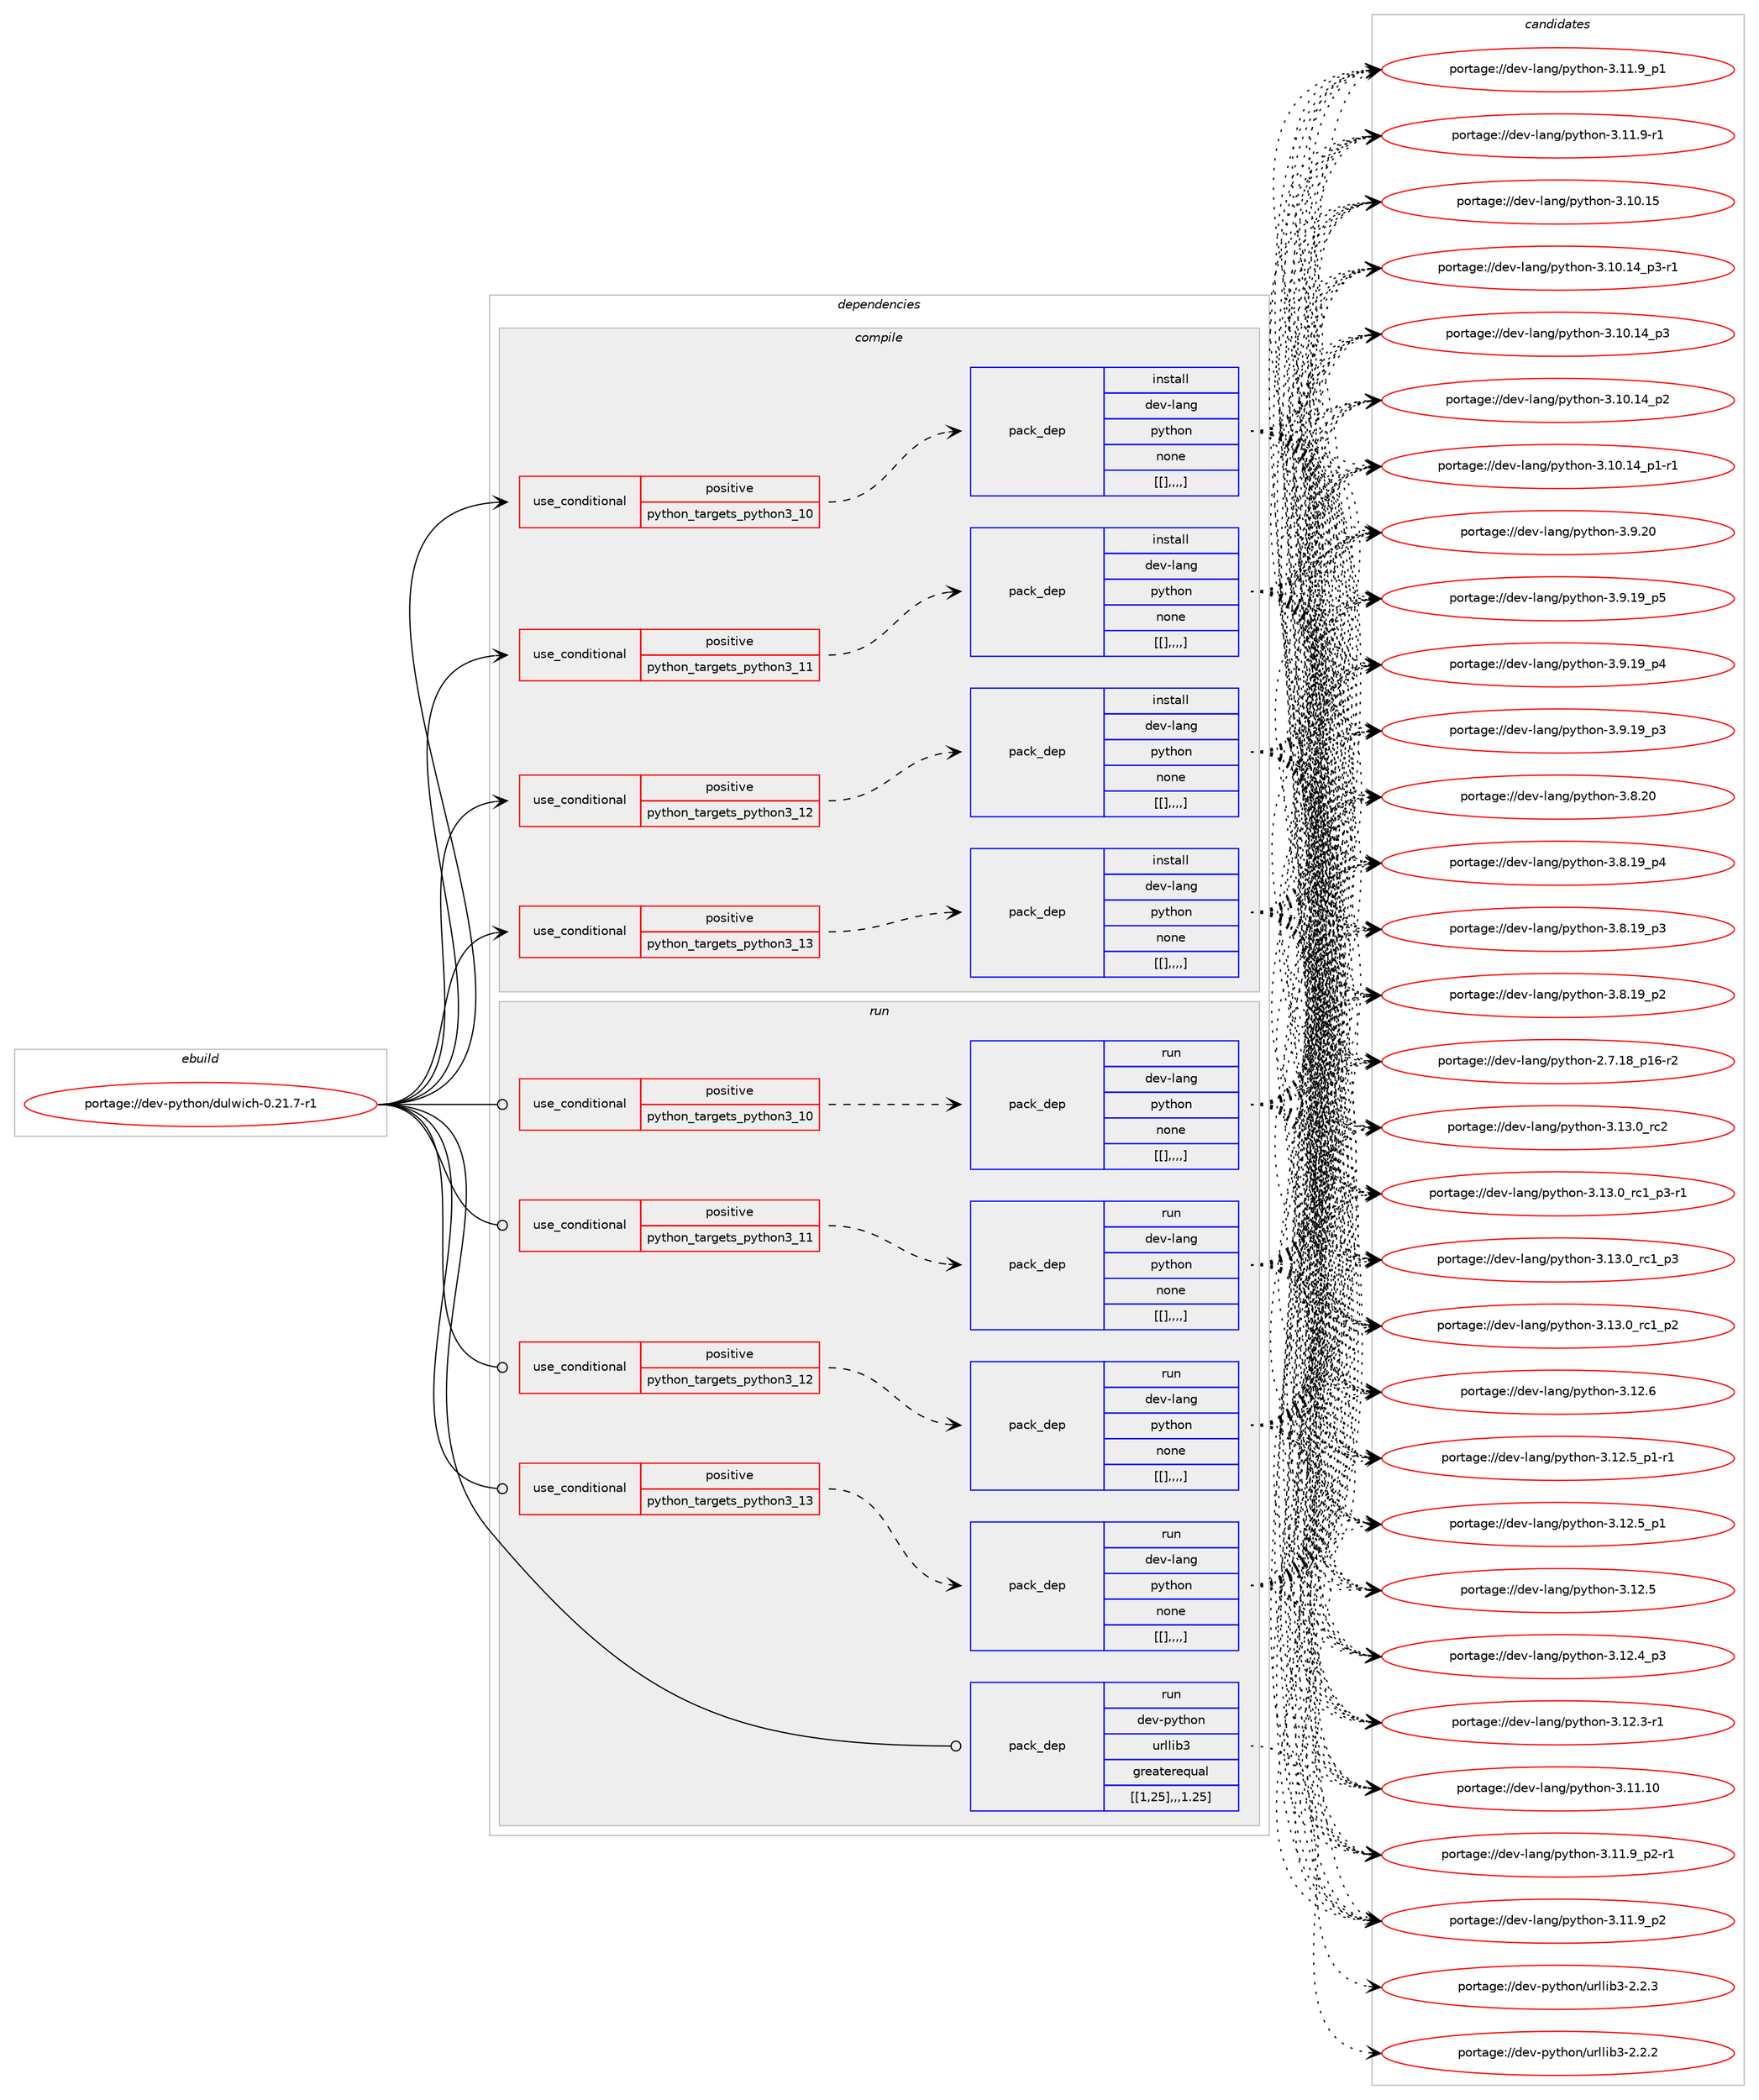 digraph prolog {

# *************
# Graph options
# *************

newrank=true;
concentrate=true;
compound=true;
graph [rankdir=LR,fontname=Helvetica,fontsize=10,ranksep=1.5];#, ranksep=2.5, nodesep=0.2];
edge  [arrowhead=vee];
node  [fontname=Helvetica,fontsize=10];

# **********
# The ebuild
# **********

subgraph cluster_leftcol {
color=gray;
label=<<i>ebuild</i>>;
id [label="portage://dev-python/dulwich-0.21.7-r1", color=red, width=4, href="../dev-python/dulwich-0.21.7-r1.svg"];
}

# ****************
# The dependencies
# ****************

subgraph cluster_midcol {
color=gray;
label=<<i>dependencies</i>>;
subgraph cluster_compile {
fillcolor="#eeeeee";
style=filled;
label=<<i>compile</i>>;
subgraph cond33092 {
dependency146618 [label=<<TABLE BORDER="0" CELLBORDER="1" CELLSPACING="0" CELLPADDING="4"><TR><TD ROWSPAN="3" CELLPADDING="10">use_conditional</TD></TR><TR><TD>positive</TD></TR><TR><TD>python_targets_python3_10</TD></TR></TABLE>>, shape=none, color=red];
subgraph pack112309 {
dependency146619 [label=<<TABLE BORDER="0" CELLBORDER="1" CELLSPACING="0" CELLPADDING="4" WIDTH="220"><TR><TD ROWSPAN="6" CELLPADDING="30">pack_dep</TD></TR><TR><TD WIDTH="110">install</TD></TR><TR><TD>dev-lang</TD></TR><TR><TD>python</TD></TR><TR><TD>none</TD></TR><TR><TD>[[],,,,]</TD></TR></TABLE>>, shape=none, color=blue];
}
dependency146618:e -> dependency146619:w [weight=20,style="dashed",arrowhead="vee"];
}
id:e -> dependency146618:w [weight=20,style="solid",arrowhead="vee"];
subgraph cond33093 {
dependency146620 [label=<<TABLE BORDER="0" CELLBORDER="1" CELLSPACING="0" CELLPADDING="4"><TR><TD ROWSPAN="3" CELLPADDING="10">use_conditional</TD></TR><TR><TD>positive</TD></TR><TR><TD>python_targets_python3_11</TD></TR></TABLE>>, shape=none, color=red];
subgraph pack112310 {
dependency146621 [label=<<TABLE BORDER="0" CELLBORDER="1" CELLSPACING="0" CELLPADDING="4" WIDTH="220"><TR><TD ROWSPAN="6" CELLPADDING="30">pack_dep</TD></TR><TR><TD WIDTH="110">install</TD></TR><TR><TD>dev-lang</TD></TR><TR><TD>python</TD></TR><TR><TD>none</TD></TR><TR><TD>[[],,,,]</TD></TR></TABLE>>, shape=none, color=blue];
}
dependency146620:e -> dependency146621:w [weight=20,style="dashed",arrowhead="vee"];
}
id:e -> dependency146620:w [weight=20,style="solid",arrowhead="vee"];
subgraph cond33094 {
dependency146622 [label=<<TABLE BORDER="0" CELLBORDER="1" CELLSPACING="0" CELLPADDING="4"><TR><TD ROWSPAN="3" CELLPADDING="10">use_conditional</TD></TR><TR><TD>positive</TD></TR><TR><TD>python_targets_python3_12</TD></TR></TABLE>>, shape=none, color=red];
subgraph pack112311 {
dependency146623 [label=<<TABLE BORDER="0" CELLBORDER="1" CELLSPACING="0" CELLPADDING="4" WIDTH="220"><TR><TD ROWSPAN="6" CELLPADDING="30">pack_dep</TD></TR><TR><TD WIDTH="110">install</TD></TR><TR><TD>dev-lang</TD></TR><TR><TD>python</TD></TR><TR><TD>none</TD></TR><TR><TD>[[],,,,]</TD></TR></TABLE>>, shape=none, color=blue];
}
dependency146622:e -> dependency146623:w [weight=20,style="dashed",arrowhead="vee"];
}
id:e -> dependency146622:w [weight=20,style="solid",arrowhead="vee"];
subgraph cond33095 {
dependency146624 [label=<<TABLE BORDER="0" CELLBORDER="1" CELLSPACING="0" CELLPADDING="4"><TR><TD ROWSPAN="3" CELLPADDING="10">use_conditional</TD></TR><TR><TD>positive</TD></TR><TR><TD>python_targets_python3_13</TD></TR></TABLE>>, shape=none, color=red];
subgraph pack112312 {
dependency146625 [label=<<TABLE BORDER="0" CELLBORDER="1" CELLSPACING="0" CELLPADDING="4" WIDTH="220"><TR><TD ROWSPAN="6" CELLPADDING="30">pack_dep</TD></TR><TR><TD WIDTH="110">install</TD></TR><TR><TD>dev-lang</TD></TR><TR><TD>python</TD></TR><TR><TD>none</TD></TR><TR><TD>[[],,,,]</TD></TR></TABLE>>, shape=none, color=blue];
}
dependency146624:e -> dependency146625:w [weight=20,style="dashed",arrowhead="vee"];
}
id:e -> dependency146624:w [weight=20,style="solid",arrowhead="vee"];
}
subgraph cluster_compileandrun {
fillcolor="#eeeeee";
style=filled;
label=<<i>compile and run</i>>;
}
subgraph cluster_run {
fillcolor="#eeeeee";
style=filled;
label=<<i>run</i>>;
subgraph cond33096 {
dependency146626 [label=<<TABLE BORDER="0" CELLBORDER="1" CELLSPACING="0" CELLPADDING="4"><TR><TD ROWSPAN="3" CELLPADDING="10">use_conditional</TD></TR><TR><TD>positive</TD></TR><TR><TD>python_targets_python3_10</TD></TR></TABLE>>, shape=none, color=red];
subgraph pack112313 {
dependency146627 [label=<<TABLE BORDER="0" CELLBORDER="1" CELLSPACING="0" CELLPADDING="4" WIDTH="220"><TR><TD ROWSPAN="6" CELLPADDING="30">pack_dep</TD></TR><TR><TD WIDTH="110">run</TD></TR><TR><TD>dev-lang</TD></TR><TR><TD>python</TD></TR><TR><TD>none</TD></TR><TR><TD>[[],,,,]</TD></TR></TABLE>>, shape=none, color=blue];
}
dependency146626:e -> dependency146627:w [weight=20,style="dashed",arrowhead="vee"];
}
id:e -> dependency146626:w [weight=20,style="solid",arrowhead="odot"];
subgraph cond33097 {
dependency146628 [label=<<TABLE BORDER="0" CELLBORDER="1" CELLSPACING="0" CELLPADDING="4"><TR><TD ROWSPAN="3" CELLPADDING="10">use_conditional</TD></TR><TR><TD>positive</TD></TR><TR><TD>python_targets_python3_11</TD></TR></TABLE>>, shape=none, color=red];
subgraph pack112314 {
dependency146629 [label=<<TABLE BORDER="0" CELLBORDER="1" CELLSPACING="0" CELLPADDING="4" WIDTH="220"><TR><TD ROWSPAN="6" CELLPADDING="30">pack_dep</TD></TR><TR><TD WIDTH="110">run</TD></TR><TR><TD>dev-lang</TD></TR><TR><TD>python</TD></TR><TR><TD>none</TD></TR><TR><TD>[[],,,,]</TD></TR></TABLE>>, shape=none, color=blue];
}
dependency146628:e -> dependency146629:w [weight=20,style="dashed",arrowhead="vee"];
}
id:e -> dependency146628:w [weight=20,style="solid",arrowhead="odot"];
subgraph cond33098 {
dependency146630 [label=<<TABLE BORDER="0" CELLBORDER="1" CELLSPACING="0" CELLPADDING="4"><TR><TD ROWSPAN="3" CELLPADDING="10">use_conditional</TD></TR><TR><TD>positive</TD></TR><TR><TD>python_targets_python3_12</TD></TR></TABLE>>, shape=none, color=red];
subgraph pack112315 {
dependency146631 [label=<<TABLE BORDER="0" CELLBORDER="1" CELLSPACING="0" CELLPADDING="4" WIDTH="220"><TR><TD ROWSPAN="6" CELLPADDING="30">pack_dep</TD></TR><TR><TD WIDTH="110">run</TD></TR><TR><TD>dev-lang</TD></TR><TR><TD>python</TD></TR><TR><TD>none</TD></TR><TR><TD>[[],,,,]</TD></TR></TABLE>>, shape=none, color=blue];
}
dependency146630:e -> dependency146631:w [weight=20,style="dashed",arrowhead="vee"];
}
id:e -> dependency146630:w [weight=20,style="solid",arrowhead="odot"];
subgraph cond33099 {
dependency146632 [label=<<TABLE BORDER="0" CELLBORDER="1" CELLSPACING="0" CELLPADDING="4"><TR><TD ROWSPAN="3" CELLPADDING="10">use_conditional</TD></TR><TR><TD>positive</TD></TR><TR><TD>python_targets_python3_13</TD></TR></TABLE>>, shape=none, color=red];
subgraph pack112316 {
dependency146633 [label=<<TABLE BORDER="0" CELLBORDER="1" CELLSPACING="0" CELLPADDING="4" WIDTH="220"><TR><TD ROWSPAN="6" CELLPADDING="30">pack_dep</TD></TR><TR><TD WIDTH="110">run</TD></TR><TR><TD>dev-lang</TD></TR><TR><TD>python</TD></TR><TR><TD>none</TD></TR><TR><TD>[[],,,,]</TD></TR></TABLE>>, shape=none, color=blue];
}
dependency146632:e -> dependency146633:w [weight=20,style="dashed",arrowhead="vee"];
}
id:e -> dependency146632:w [weight=20,style="solid",arrowhead="odot"];
subgraph pack112317 {
dependency146634 [label=<<TABLE BORDER="0" CELLBORDER="1" CELLSPACING="0" CELLPADDING="4" WIDTH="220"><TR><TD ROWSPAN="6" CELLPADDING="30">pack_dep</TD></TR><TR><TD WIDTH="110">run</TD></TR><TR><TD>dev-python</TD></TR><TR><TD>urllib3</TD></TR><TR><TD>greaterequal</TD></TR><TR><TD>[[1,25],,,1.25]</TD></TR></TABLE>>, shape=none, color=blue];
}
id:e -> dependency146634:w [weight=20,style="solid",arrowhead="odot"];
}
}

# **************
# The candidates
# **************

subgraph cluster_choices {
rank=same;
color=gray;
label=<<i>candidates</i>>;

subgraph choice112309 {
color=black;
nodesep=1;
choice10010111845108971101034711212111610411111045514649514648951149950 [label="portage://dev-lang/python-3.13.0_rc2", color=red, width=4,href="../dev-lang/python-3.13.0_rc2.svg"];
choice1001011184510897110103471121211161041111104551464951464895114994995112514511449 [label="portage://dev-lang/python-3.13.0_rc1_p3-r1", color=red, width=4,href="../dev-lang/python-3.13.0_rc1_p3-r1.svg"];
choice100101118451089711010347112121116104111110455146495146489511499499511251 [label="portage://dev-lang/python-3.13.0_rc1_p3", color=red, width=4,href="../dev-lang/python-3.13.0_rc1_p3.svg"];
choice100101118451089711010347112121116104111110455146495146489511499499511250 [label="portage://dev-lang/python-3.13.0_rc1_p2", color=red, width=4,href="../dev-lang/python-3.13.0_rc1_p2.svg"];
choice10010111845108971101034711212111610411111045514649504654 [label="portage://dev-lang/python-3.12.6", color=red, width=4,href="../dev-lang/python-3.12.6.svg"];
choice1001011184510897110103471121211161041111104551464950465395112494511449 [label="portage://dev-lang/python-3.12.5_p1-r1", color=red, width=4,href="../dev-lang/python-3.12.5_p1-r1.svg"];
choice100101118451089711010347112121116104111110455146495046539511249 [label="portage://dev-lang/python-3.12.5_p1", color=red, width=4,href="../dev-lang/python-3.12.5_p1.svg"];
choice10010111845108971101034711212111610411111045514649504653 [label="portage://dev-lang/python-3.12.5", color=red, width=4,href="../dev-lang/python-3.12.5.svg"];
choice100101118451089711010347112121116104111110455146495046529511251 [label="portage://dev-lang/python-3.12.4_p3", color=red, width=4,href="../dev-lang/python-3.12.4_p3.svg"];
choice100101118451089711010347112121116104111110455146495046514511449 [label="portage://dev-lang/python-3.12.3-r1", color=red, width=4,href="../dev-lang/python-3.12.3-r1.svg"];
choice1001011184510897110103471121211161041111104551464949464948 [label="portage://dev-lang/python-3.11.10", color=red, width=4,href="../dev-lang/python-3.11.10.svg"];
choice1001011184510897110103471121211161041111104551464949465795112504511449 [label="portage://dev-lang/python-3.11.9_p2-r1", color=red, width=4,href="../dev-lang/python-3.11.9_p2-r1.svg"];
choice100101118451089711010347112121116104111110455146494946579511250 [label="portage://dev-lang/python-3.11.9_p2", color=red, width=4,href="../dev-lang/python-3.11.9_p2.svg"];
choice100101118451089711010347112121116104111110455146494946579511249 [label="portage://dev-lang/python-3.11.9_p1", color=red, width=4,href="../dev-lang/python-3.11.9_p1.svg"];
choice100101118451089711010347112121116104111110455146494946574511449 [label="portage://dev-lang/python-3.11.9-r1", color=red, width=4,href="../dev-lang/python-3.11.9-r1.svg"];
choice1001011184510897110103471121211161041111104551464948464953 [label="portage://dev-lang/python-3.10.15", color=red, width=4,href="../dev-lang/python-3.10.15.svg"];
choice100101118451089711010347112121116104111110455146494846495295112514511449 [label="portage://dev-lang/python-3.10.14_p3-r1", color=red, width=4,href="../dev-lang/python-3.10.14_p3-r1.svg"];
choice10010111845108971101034711212111610411111045514649484649529511251 [label="portage://dev-lang/python-3.10.14_p3", color=red, width=4,href="../dev-lang/python-3.10.14_p3.svg"];
choice10010111845108971101034711212111610411111045514649484649529511250 [label="portage://dev-lang/python-3.10.14_p2", color=red, width=4,href="../dev-lang/python-3.10.14_p2.svg"];
choice100101118451089711010347112121116104111110455146494846495295112494511449 [label="portage://dev-lang/python-3.10.14_p1-r1", color=red, width=4,href="../dev-lang/python-3.10.14_p1-r1.svg"];
choice10010111845108971101034711212111610411111045514657465048 [label="portage://dev-lang/python-3.9.20", color=red, width=4,href="../dev-lang/python-3.9.20.svg"];
choice100101118451089711010347112121116104111110455146574649579511253 [label="portage://dev-lang/python-3.9.19_p5", color=red, width=4,href="../dev-lang/python-3.9.19_p5.svg"];
choice100101118451089711010347112121116104111110455146574649579511252 [label="portage://dev-lang/python-3.9.19_p4", color=red, width=4,href="../dev-lang/python-3.9.19_p4.svg"];
choice100101118451089711010347112121116104111110455146574649579511251 [label="portage://dev-lang/python-3.9.19_p3", color=red, width=4,href="../dev-lang/python-3.9.19_p3.svg"];
choice10010111845108971101034711212111610411111045514656465048 [label="portage://dev-lang/python-3.8.20", color=red, width=4,href="../dev-lang/python-3.8.20.svg"];
choice100101118451089711010347112121116104111110455146564649579511252 [label="portage://dev-lang/python-3.8.19_p4", color=red, width=4,href="../dev-lang/python-3.8.19_p4.svg"];
choice100101118451089711010347112121116104111110455146564649579511251 [label="portage://dev-lang/python-3.8.19_p3", color=red, width=4,href="../dev-lang/python-3.8.19_p3.svg"];
choice100101118451089711010347112121116104111110455146564649579511250 [label="portage://dev-lang/python-3.8.19_p2", color=red, width=4,href="../dev-lang/python-3.8.19_p2.svg"];
choice100101118451089711010347112121116104111110455046554649569511249544511450 [label="portage://dev-lang/python-2.7.18_p16-r2", color=red, width=4,href="../dev-lang/python-2.7.18_p16-r2.svg"];
dependency146619:e -> choice10010111845108971101034711212111610411111045514649514648951149950:w [style=dotted,weight="100"];
dependency146619:e -> choice1001011184510897110103471121211161041111104551464951464895114994995112514511449:w [style=dotted,weight="100"];
dependency146619:e -> choice100101118451089711010347112121116104111110455146495146489511499499511251:w [style=dotted,weight="100"];
dependency146619:e -> choice100101118451089711010347112121116104111110455146495146489511499499511250:w [style=dotted,weight="100"];
dependency146619:e -> choice10010111845108971101034711212111610411111045514649504654:w [style=dotted,weight="100"];
dependency146619:e -> choice1001011184510897110103471121211161041111104551464950465395112494511449:w [style=dotted,weight="100"];
dependency146619:e -> choice100101118451089711010347112121116104111110455146495046539511249:w [style=dotted,weight="100"];
dependency146619:e -> choice10010111845108971101034711212111610411111045514649504653:w [style=dotted,weight="100"];
dependency146619:e -> choice100101118451089711010347112121116104111110455146495046529511251:w [style=dotted,weight="100"];
dependency146619:e -> choice100101118451089711010347112121116104111110455146495046514511449:w [style=dotted,weight="100"];
dependency146619:e -> choice1001011184510897110103471121211161041111104551464949464948:w [style=dotted,weight="100"];
dependency146619:e -> choice1001011184510897110103471121211161041111104551464949465795112504511449:w [style=dotted,weight="100"];
dependency146619:e -> choice100101118451089711010347112121116104111110455146494946579511250:w [style=dotted,weight="100"];
dependency146619:e -> choice100101118451089711010347112121116104111110455146494946579511249:w [style=dotted,weight="100"];
dependency146619:e -> choice100101118451089711010347112121116104111110455146494946574511449:w [style=dotted,weight="100"];
dependency146619:e -> choice1001011184510897110103471121211161041111104551464948464953:w [style=dotted,weight="100"];
dependency146619:e -> choice100101118451089711010347112121116104111110455146494846495295112514511449:w [style=dotted,weight="100"];
dependency146619:e -> choice10010111845108971101034711212111610411111045514649484649529511251:w [style=dotted,weight="100"];
dependency146619:e -> choice10010111845108971101034711212111610411111045514649484649529511250:w [style=dotted,weight="100"];
dependency146619:e -> choice100101118451089711010347112121116104111110455146494846495295112494511449:w [style=dotted,weight="100"];
dependency146619:e -> choice10010111845108971101034711212111610411111045514657465048:w [style=dotted,weight="100"];
dependency146619:e -> choice100101118451089711010347112121116104111110455146574649579511253:w [style=dotted,weight="100"];
dependency146619:e -> choice100101118451089711010347112121116104111110455146574649579511252:w [style=dotted,weight="100"];
dependency146619:e -> choice100101118451089711010347112121116104111110455146574649579511251:w [style=dotted,weight="100"];
dependency146619:e -> choice10010111845108971101034711212111610411111045514656465048:w [style=dotted,weight="100"];
dependency146619:e -> choice100101118451089711010347112121116104111110455146564649579511252:w [style=dotted,weight="100"];
dependency146619:e -> choice100101118451089711010347112121116104111110455146564649579511251:w [style=dotted,weight="100"];
dependency146619:e -> choice100101118451089711010347112121116104111110455146564649579511250:w [style=dotted,weight="100"];
dependency146619:e -> choice100101118451089711010347112121116104111110455046554649569511249544511450:w [style=dotted,weight="100"];
}
subgraph choice112310 {
color=black;
nodesep=1;
choice10010111845108971101034711212111610411111045514649514648951149950 [label="portage://dev-lang/python-3.13.0_rc2", color=red, width=4,href="../dev-lang/python-3.13.0_rc2.svg"];
choice1001011184510897110103471121211161041111104551464951464895114994995112514511449 [label="portage://dev-lang/python-3.13.0_rc1_p3-r1", color=red, width=4,href="../dev-lang/python-3.13.0_rc1_p3-r1.svg"];
choice100101118451089711010347112121116104111110455146495146489511499499511251 [label="portage://dev-lang/python-3.13.0_rc1_p3", color=red, width=4,href="../dev-lang/python-3.13.0_rc1_p3.svg"];
choice100101118451089711010347112121116104111110455146495146489511499499511250 [label="portage://dev-lang/python-3.13.0_rc1_p2", color=red, width=4,href="../dev-lang/python-3.13.0_rc1_p2.svg"];
choice10010111845108971101034711212111610411111045514649504654 [label="portage://dev-lang/python-3.12.6", color=red, width=4,href="../dev-lang/python-3.12.6.svg"];
choice1001011184510897110103471121211161041111104551464950465395112494511449 [label="portage://dev-lang/python-3.12.5_p1-r1", color=red, width=4,href="../dev-lang/python-3.12.5_p1-r1.svg"];
choice100101118451089711010347112121116104111110455146495046539511249 [label="portage://dev-lang/python-3.12.5_p1", color=red, width=4,href="../dev-lang/python-3.12.5_p1.svg"];
choice10010111845108971101034711212111610411111045514649504653 [label="portage://dev-lang/python-3.12.5", color=red, width=4,href="../dev-lang/python-3.12.5.svg"];
choice100101118451089711010347112121116104111110455146495046529511251 [label="portage://dev-lang/python-3.12.4_p3", color=red, width=4,href="../dev-lang/python-3.12.4_p3.svg"];
choice100101118451089711010347112121116104111110455146495046514511449 [label="portage://dev-lang/python-3.12.3-r1", color=red, width=4,href="../dev-lang/python-3.12.3-r1.svg"];
choice1001011184510897110103471121211161041111104551464949464948 [label="portage://dev-lang/python-3.11.10", color=red, width=4,href="../dev-lang/python-3.11.10.svg"];
choice1001011184510897110103471121211161041111104551464949465795112504511449 [label="portage://dev-lang/python-3.11.9_p2-r1", color=red, width=4,href="../dev-lang/python-3.11.9_p2-r1.svg"];
choice100101118451089711010347112121116104111110455146494946579511250 [label="portage://dev-lang/python-3.11.9_p2", color=red, width=4,href="../dev-lang/python-3.11.9_p2.svg"];
choice100101118451089711010347112121116104111110455146494946579511249 [label="portage://dev-lang/python-3.11.9_p1", color=red, width=4,href="../dev-lang/python-3.11.9_p1.svg"];
choice100101118451089711010347112121116104111110455146494946574511449 [label="portage://dev-lang/python-3.11.9-r1", color=red, width=4,href="../dev-lang/python-3.11.9-r1.svg"];
choice1001011184510897110103471121211161041111104551464948464953 [label="portage://dev-lang/python-3.10.15", color=red, width=4,href="../dev-lang/python-3.10.15.svg"];
choice100101118451089711010347112121116104111110455146494846495295112514511449 [label="portage://dev-lang/python-3.10.14_p3-r1", color=red, width=4,href="../dev-lang/python-3.10.14_p3-r1.svg"];
choice10010111845108971101034711212111610411111045514649484649529511251 [label="portage://dev-lang/python-3.10.14_p3", color=red, width=4,href="../dev-lang/python-3.10.14_p3.svg"];
choice10010111845108971101034711212111610411111045514649484649529511250 [label="portage://dev-lang/python-3.10.14_p2", color=red, width=4,href="../dev-lang/python-3.10.14_p2.svg"];
choice100101118451089711010347112121116104111110455146494846495295112494511449 [label="portage://dev-lang/python-3.10.14_p1-r1", color=red, width=4,href="../dev-lang/python-3.10.14_p1-r1.svg"];
choice10010111845108971101034711212111610411111045514657465048 [label="portage://dev-lang/python-3.9.20", color=red, width=4,href="../dev-lang/python-3.9.20.svg"];
choice100101118451089711010347112121116104111110455146574649579511253 [label="portage://dev-lang/python-3.9.19_p5", color=red, width=4,href="../dev-lang/python-3.9.19_p5.svg"];
choice100101118451089711010347112121116104111110455146574649579511252 [label="portage://dev-lang/python-3.9.19_p4", color=red, width=4,href="../dev-lang/python-3.9.19_p4.svg"];
choice100101118451089711010347112121116104111110455146574649579511251 [label="portage://dev-lang/python-3.9.19_p3", color=red, width=4,href="../dev-lang/python-3.9.19_p3.svg"];
choice10010111845108971101034711212111610411111045514656465048 [label="portage://dev-lang/python-3.8.20", color=red, width=4,href="../dev-lang/python-3.8.20.svg"];
choice100101118451089711010347112121116104111110455146564649579511252 [label="portage://dev-lang/python-3.8.19_p4", color=red, width=4,href="../dev-lang/python-3.8.19_p4.svg"];
choice100101118451089711010347112121116104111110455146564649579511251 [label="portage://dev-lang/python-3.8.19_p3", color=red, width=4,href="../dev-lang/python-3.8.19_p3.svg"];
choice100101118451089711010347112121116104111110455146564649579511250 [label="portage://dev-lang/python-3.8.19_p2", color=red, width=4,href="../dev-lang/python-3.8.19_p2.svg"];
choice100101118451089711010347112121116104111110455046554649569511249544511450 [label="portage://dev-lang/python-2.7.18_p16-r2", color=red, width=4,href="../dev-lang/python-2.7.18_p16-r2.svg"];
dependency146621:e -> choice10010111845108971101034711212111610411111045514649514648951149950:w [style=dotted,weight="100"];
dependency146621:e -> choice1001011184510897110103471121211161041111104551464951464895114994995112514511449:w [style=dotted,weight="100"];
dependency146621:e -> choice100101118451089711010347112121116104111110455146495146489511499499511251:w [style=dotted,weight="100"];
dependency146621:e -> choice100101118451089711010347112121116104111110455146495146489511499499511250:w [style=dotted,weight="100"];
dependency146621:e -> choice10010111845108971101034711212111610411111045514649504654:w [style=dotted,weight="100"];
dependency146621:e -> choice1001011184510897110103471121211161041111104551464950465395112494511449:w [style=dotted,weight="100"];
dependency146621:e -> choice100101118451089711010347112121116104111110455146495046539511249:w [style=dotted,weight="100"];
dependency146621:e -> choice10010111845108971101034711212111610411111045514649504653:w [style=dotted,weight="100"];
dependency146621:e -> choice100101118451089711010347112121116104111110455146495046529511251:w [style=dotted,weight="100"];
dependency146621:e -> choice100101118451089711010347112121116104111110455146495046514511449:w [style=dotted,weight="100"];
dependency146621:e -> choice1001011184510897110103471121211161041111104551464949464948:w [style=dotted,weight="100"];
dependency146621:e -> choice1001011184510897110103471121211161041111104551464949465795112504511449:w [style=dotted,weight="100"];
dependency146621:e -> choice100101118451089711010347112121116104111110455146494946579511250:w [style=dotted,weight="100"];
dependency146621:e -> choice100101118451089711010347112121116104111110455146494946579511249:w [style=dotted,weight="100"];
dependency146621:e -> choice100101118451089711010347112121116104111110455146494946574511449:w [style=dotted,weight="100"];
dependency146621:e -> choice1001011184510897110103471121211161041111104551464948464953:w [style=dotted,weight="100"];
dependency146621:e -> choice100101118451089711010347112121116104111110455146494846495295112514511449:w [style=dotted,weight="100"];
dependency146621:e -> choice10010111845108971101034711212111610411111045514649484649529511251:w [style=dotted,weight="100"];
dependency146621:e -> choice10010111845108971101034711212111610411111045514649484649529511250:w [style=dotted,weight="100"];
dependency146621:e -> choice100101118451089711010347112121116104111110455146494846495295112494511449:w [style=dotted,weight="100"];
dependency146621:e -> choice10010111845108971101034711212111610411111045514657465048:w [style=dotted,weight="100"];
dependency146621:e -> choice100101118451089711010347112121116104111110455146574649579511253:w [style=dotted,weight="100"];
dependency146621:e -> choice100101118451089711010347112121116104111110455146574649579511252:w [style=dotted,weight="100"];
dependency146621:e -> choice100101118451089711010347112121116104111110455146574649579511251:w [style=dotted,weight="100"];
dependency146621:e -> choice10010111845108971101034711212111610411111045514656465048:w [style=dotted,weight="100"];
dependency146621:e -> choice100101118451089711010347112121116104111110455146564649579511252:w [style=dotted,weight="100"];
dependency146621:e -> choice100101118451089711010347112121116104111110455146564649579511251:w [style=dotted,weight="100"];
dependency146621:e -> choice100101118451089711010347112121116104111110455146564649579511250:w [style=dotted,weight="100"];
dependency146621:e -> choice100101118451089711010347112121116104111110455046554649569511249544511450:w [style=dotted,weight="100"];
}
subgraph choice112311 {
color=black;
nodesep=1;
choice10010111845108971101034711212111610411111045514649514648951149950 [label="portage://dev-lang/python-3.13.0_rc2", color=red, width=4,href="../dev-lang/python-3.13.0_rc2.svg"];
choice1001011184510897110103471121211161041111104551464951464895114994995112514511449 [label="portage://dev-lang/python-3.13.0_rc1_p3-r1", color=red, width=4,href="../dev-lang/python-3.13.0_rc1_p3-r1.svg"];
choice100101118451089711010347112121116104111110455146495146489511499499511251 [label="portage://dev-lang/python-3.13.0_rc1_p3", color=red, width=4,href="../dev-lang/python-3.13.0_rc1_p3.svg"];
choice100101118451089711010347112121116104111110455146495146489511499499511250 [label="portage://dev-lang/python-3.13.0_rc1_p2", color=red, width=4,href="../dev-lang/python-3.13.0_rc1_p2.svg"];
choice10010111845108971101034711212111610411111045514649504654 [label="portage://dev-lang/python-3.12.6", color=red, width=4,href="../dev-lang/python-3.12.6.svg"];
choice1001011184510897110103471121211161041111104551464950465395112494511449 [label="portage://dev-lang/python-3.12.5_p1-r1", color=red, width=4,href="../dev-lang/python-3.12.5_p1-r1.svg"];
choice100101118451089711010347112121116104111110455146495046539511249 [label="portage://dev-lang/python-3.12.5_p1", color=red, width=4,href="../dev-lang/python-3.12.5_p1.svg"];
choice10010111845108971101034711212111610411111045514649504653 [label="portage://dev-lang/python-3.12.5", color=red, width=4,href="../dev-lang/python-3.12.5.svg"];
choice100101118451089711010347112121116104111110455146495046529511251 [label="portage://dev-lang/python-3.12.4_p3", color=red, width=4,href="../dev-lang/python-3.12.4_p3.svg"];
choice100101118451089711010347112121116104111110455146495046514511449 [label="portage://dev-lang/python-3.12.3-r1", color=red, width=4,href="../dev-lang/python-3.12.3-r1.svg"];
choice1001011184510897110103471121211161041111104551464949464948 [label="portage://dev-lang/python-3.11.10", color=red, width=4,href="../dev-lang/python-3.11.10.svg"];
choice1001011184510897110103471121211161041111104551464949465795112504511449 [label="portage://dev-lang/python-3.11.9_p2-r1", color=red, width=4,href="../dev-lang/python-3.11.9_p2-r1.svg"];
choice100101118451089711010347112121116104111110455146494946579511250 [label="portage://dev-lang/python-3.11.9_p2", color=red, width=4,href="../dev-lang/python-3.11.9_p2.svg"];
choice100101118451089711010347112121116104111110455146494946579511249 [label="portage://dev-lang/python-3.11.9_p1", color=red, width=4,href="../dev-lang/python-3.11.9_p1.svg"];
choice100101118451089711010347112121116104111110455146494946574511449 [label="portage://dev-lang/python-3.11.9-r1", color=red, width=4,href="../dev-lang/python-3.11.9-r1.svg"];
choice1001011184510897110103471121211161041111104551464948464953 [label="portage://dev-lang/python-3.10.15", color=red, width=4,href="../dev-lang/python-3.10.15.svg"];
choice100101118451089711010347112121116104111110455146494846495295112514511449 [label="portage://dev-lang/python-3.10.14_p3-r1", color=red, width=4,href="../dev-lang/python-3.10.14_p3-r1.svg"];
choice10010111845108971101034711212111610411111045514649484649529511251 [label="portage://dev-lang/python-3.10.14_p3", color=red, width=4,href="../dev-lang/python-3.10.14_p3.svg"];
choice10010111845108971101034711212111610411111045514649484649529511250 [label="portage://dev-lang/python-3.10.14_p2", color=red, width=4,href="../dev-lang/python-3.10.14_p2.svg"];
choice100101118451089711010347112121116104111110455146494846495295112494511449 [label="portage://dev-lang/python-3.10.14_p1-r1", color=red, width=4,href="../dev-lang/python-3.10.14_p1-r1.svg"];
choice10010111845108971101034711212111610411111045514657465048 [label="portage://dev-lang/python-3.9.20", color=red, width=4,href="../dev-lang/python-3.9.20.svg"];
choice100101118451089711010347112121116104111110455146574649579511253 [label="portage://dev-lang/python-3.9.19_p5", color=red, width=4,href="../dev-lang/python-3.9.19_p5.svg"];
choice100101118451089711010347112121116104111110455146574649579511252 [label="portage://dev-lang/python-3.9.19_p4", color=red, width=4,href="../dev-lang/python-3.9.19_p4.svg"];
choice100101118451089711010347112121116104111110455146574649579511251 [label="portage://dev-lang/python-3.9.19_p3", color=red, width=4,href="../dev-lang/python-3.9.19_p3.svg"];
choice10010111845108971101034711212111610411111045514656465048 [label="portage://dev-lang/python-3.8.20", color=red, width=4,href="../dev-lang/python-3.8.20.svg"];
choice100101118451089711010347112121116104111110455146564649579511252 [label="portage://dev-lang/python-3.8.19_p4", color=red, width=4,href="../dev-lang/python-3.8.19_p4.svg"];
choice100101118451089711010347112121116104111110455146564649579511251 [label="portage://dev-lang/python-3.8.19_p3", color=red, width=4,href="../dev-lang/python-3.8.19_p3.svg"];
choice100101118451089711010347112121116104111110455146564649579511250 [label="portage://dev-lang/python-3.8.19_p2", color=red, width=4,href="../dev-lang/python-3.8.19_p2.svg"];
choice100101118451089711010347112121116104111110455046554649569511249544511450 [label="portage://dev-lang/python-2.7.18_p16-r2", color=red, width=4,href="../dev-lang/python-2.7.18_p16-r2.svg"];
dependency146623:e -> choice10010111845108971101034711212111610411111045514649514648951149950:w [style=dotted,weight="100"];
dependency146623:e -> choice1001011184510897110103471121211161041111104551464951464895114994995112514511449:w [style=dotted,weight="100"];
dependency146623:e -> choice100101118451089711010347112121116104111110455146495146489511499499511251:w [style=dotted,weight="100"];
dependency146623:e -> choice100101118451089711010347112121116104111110455146495146489511499499511250:w [style=dotted,weight="100"];
dependency146623:e -> choice10010111845108971101034711212111610411111045514649504654:w [style=dotted,weight="100"];
dependency146623:e -> choice1001011184510897110103471121211161041111104551464950465395112494511449:w [style=dotted,weight="100"];
dependency146623:e -> choice100101118451089711010347112121116104111110455146495046539511249:w [style=dotted,weight="100"];
dependency146623:e -> choice10010111845108971101034711212111610411111045514649504653:w [style=dotted,weight="100"];
dependency146623:e -> choice100101118451089711010347112121116104111110455146495046529511251:w [style=dotted,weight="100"];
dependency146623:e -> choice100101118451089711010347112121116104111110455146495046514511449:w [style=dotted,weight="100"];
dependency146623:e -> choice1001011184510897110103471121211161041111104551464949464948:w [style=dotted,weight="100"];
dependency146623:e -> choice1001011184510897110103471121211161041111104551464949465795112504511449:w [style=dotted,weight="100"];
dependency146623:e -> choice100101118451089711010347112121116104111110455146494946579511250:w [style=dotted,weight="100"];
dependency146623:e -> choice100101118451089711010347112121116104111110455146494946579511249:w [style=dotted,weight="100"];
dependency146623:e -> choice100101118451089711010347112121116104111110455146494946574511449:w [style=dotted,weight="100"];
dependency146623:e -> choice1001011184510897110103471121211161041111104551464948464953:w [style=dotted,weight="100"];
dependency146623:e -> choice100101118451089711010347112121116104111110455146494846495295112514511449:w [style=dotted,weight="100"];
dependency146623:e -> choice10010111845108971101034711212111610411111045514649484649529511251:w [style=dotted,weight="100"];
dependency146623:e -> choice10010111845108971101034711212111610411111045514649484649529511250:w [style=dotted,weight="100"];
dependency146623:e -> choice100101118451089711010347112121116104111110455146494846495295112494511449:w [style=dotted,weight="100"];
dependency146623:e -> choice10010111845108971101034711212111610411111045514657465048:w [style=dotted,weight="100"];
dependency146623:e -> choice100101118451089711010347112121116104111110455146574649579511253:w [style=dotted,weight="100"];
dependency146623:e -> choice100101118451089711010347112121116104111110455146574649579511252:w [style=dotted,weight="100"];
dependency146623:e -> choice100101118451089711010347112121116104111110455146574649579511251:w [style=dotted,weight="100"];
dependency146623:e -> choice10010111845108971101034711212111610411111045514656465048:w [style=dotted,weight="100"];
dependency146623:e -> choice100101118451089711010347112121116104111110455146564649579511252:w [style=dotted,weight="100"];
dependency146623:e -> choice100101118451089711010347112121116104111110455146564649579511251:w [style=dotted,weight="100"];
dependency146623:e -> choice100101118451089711010347112121116104111110455146564649579511250:w [style=dotted,weight="100"];
dependency146623:e -> choice100101118451089711010347112121116104111110455046554649569511249544511450:w [style=dotted,weight="100"];
}
subgraph choice112312 {
color=black;
nodesep=1;
choice10010111845108971101034711212111610411111045514649514648951149950 [label="portage://dev-lang/python-3.13.0_rc2", color=red, width=4,href="../dev-lang/python-3.13.0_rc2.svg"];
choice1001011184510897110103471121211161041111104551464951464895114994995112514511449 [label="portage://dev-lang/python-3.13.0_rc1_p3-r1", color=red, width=4,href="../dev-lang/python-3.13.0_rc1_p3-r1.svg"];
choice100101118451089711010347112121116104111110455146495146489511499499511251 [label="portage://dev-lang/python-3.13.0_rc1_p3", color=red, width=4,href="../dev-lang/python-3.13.0_rc1_p3.svg"];
choice100101118451089711010347112121116104111110455146495146489511499499511250 [label="portage://dev-lang/python-3.13.0_rc1_p2", color=red, width=4,href="../dev-lang/python-3.13.0_rc1_p2.svg"];
choice10010111845108971101034711212111610411111045514649504654 [label="portage://dev-lang/python-3.12.6", color=red, width=4,href="../dev-lang/python-3.12.6.svg"];
choice1001011184510897110103471121211161041111104551464950465395112494511449 [label="portage://dev-lang/python-3.12.5_p1-r1", color=red, width=4,href="../dev-lang/python-3.12.5_p1-r1.svg"];
choice100101118451089711010347112121116104111110455146495046539511249 [label="portage://dev-lang/python-3.12.5_p1", color=red, width=4,href="../dev-lang/python-3.12.5_p1.svg"];
choice10010111845108971101034711212111610411111045514649504653 [label="portage://dev-lang/python-3.12.5", color=red, width=4,href="../dev-lang/python-3.12.5.svg"];
choice100101118451089711010347112121116104111110455146495046529511251 [label="portage://dev-lang/python-3.12.4_p3", color=red, width=4,href="../dev-lang/python-3.12.4_p3.svg"];
choice100101118451089711010347112121116104111110455146495046514511449 [label="portage://dev-lang/python-3.12.3-r1", color=red, width=4,href="../dev-lang/python-3.12.3-r1.svg"];
choice1001011184510897110103471121211161041111104551464949464948 [label="portage://dev-lang/python-3.11.10", color=red, width=4,href="../dev-lang/python-3.11.10.svg"];
choice1001011184510897110103471121211161041111104551464949465795112504511449 [label="portage://dev-lang/python-3.11.9_p2-r1", color=red, width=4,href="../dev-lang/python-3.11.9_p2-r1.svg"];
choice100101118451089711010347112121116104111110455146494946579511250 [label="portage://dev-lang/python-3.11.9_p2", color=red, width=4,href="../dev-lang/python-3.11.9_p2.svg"];
choice100101118451089711010347112121116104111110455146494946579511249 [label="portage://dev-lang/python-3.11.9_p1", color=red, width=4,href="../dev-lang/python-3.11.9_p1.svg"];
choice100101118451089711010347112121116104111110455146494946574511449 [label="portage://dev-lang/python-3.11.9-r1", color=red, width=4,href="../dev-lang/python-3.11.9-r1.svg"];
choice1001011184510897110103471121211161041111104551464948464953 [label="portage://dev-lang/python-3.10.15", color=red, width=4,href="../dev-lang/python-3.10.15.svg"];
choice100101118451089711010347112121116104111110455146494846495295112514511449 [label="portage://dev-lang/python-3.10.14_p3-r1", color=red, width=4,href="../dev-lang/python-3.10.14_p3-r1.svg"];
choice10010111845108971101034711212111610411111045514649484649529511251 [label="portage://dev-lang/python-3.10.14_p3", color=red, width=4,href="../dev-lang/python-3.10.14_p3.svg"];
choice10010111845108971101034711212111610411111045514649484649529511250 [label="portage://dev-lang/python-3.10.14_p2", color=red, width=4,href="../dev-lang/python-3.10.14_p2.svg"];
choice100101118451089711010347112121116104111110455146494846495295112494511449 [label="portage://dev-lang/python-3.10.14_p1-r1", color=red, width=4,href="../dev-lang/python-3.10.14_p1-r1.svg"];
choice10010111845108971101034711212111610411111045514657465048 [label="portage://dev-lang/python-3.9.20", color=red, width=4,href="../dev-lang/python-3.9.20.svg"];
choice100101118451089711010347112121116104111110455146574649579511253 [label="portage://dev-lang/python-3.9.19_p5", color=red, width=4,href="../dev-lang/python-3.9.19_p5.svg"];
choice100101118451089711010347112121116104111110455146574649579511252 [label="portage://dev-lang/python-3.9.19_p4", color=red, width=4,href="../dev-lang/python-3.9.19_p4.svg"];
choice100101118451089711010347112121116104111110455146574649579511251 [label="portage://dev-lang/python-3.9.19_p3", color=red, width=4,href="../dev-lang/python-3.9.19_p3.svg"];
choice10010111845108971101034711212111610411111045514656465048 [label="portage://dev-lang/python-3.8.20", color=red, width=4,href="../dev-lang/python-3.8.20.svg"];
choice100101118451089711010347112121116104111110455146564649579511252 [label="portage://dev-lang/python-3.8.19_p4", color=red, width=4,href="../dev-lang/python-3.8.19_p4.svg"];
choice100101118451089711010347112121116104111110455146564649579511251 [label="portage://dev-lang/python-3.8.19_p3", color=red, width=4,href="../dev-lang/python-3.8.19_p3.svg"];
choice100101118451089711010347112121116104111110455146564649579511250 [label="portage://dev-lang/python-3.8.19_p2", color=red, width=4,href="../dev-lang/python-3.8.19_p2.svg"];
choice100101118451089711010347112121116104111110455046554649569511249544511450 [label="portage://dev-lang/python-2.7.18_p16-r2", color=red, width=4,href="../dev-lang/python-2.7.18_p16-r2.svg"];
dependency146625:e -> choice10010111845108971101034711212111610411111045514649514648951149950:w [style=dotted,weight="100"];
dependency146625:e -> choice1001011184510897110103471121211161041111104551464951464895114994995112514511449:w [style=dotted,weight="100"];
dependency146625:e -> choice100101118451089711010347112121116104111110455146495146489511499499511251:w [style=dotted,weight="100"];
dependency146625:e -> choice100101118451089711010347112121116104111110455146495146489511499499511250:w [style=dotted,weight="100"];
dependency146625:e -> choice10010111845108971101034711212111610411111045514649504654:w [style=dotted,weight="100"];
dependency146625:e -> choice1001011184510897110103471121211161041111104551464950465395112494511449:w [style=dotted,weight="100"];
dependency146625:e -> choice100101118451089711010347112121116104111110455146495046539511249:w [style=dotted,weight="100"];
dependency146625:e -> choice10010111845108971101034711212111610411111045514649504653:w [style=dotted,weight="100"];
dependency146625:e -> choice100101118451089711010347112121116104111110455146495046529511251:w [style=dotted,weight="100"];
dependency146625:e -> choice100101118451089711010347112121116104111110455146495046514511449:w [style=dotted,weight="100"];
dependency146625:e -> choice1001011184510897110103471121211161041111104551464949464948:w [style=dotted,weight="100"];
dependency146625:e -> choice1001011184510897110103471121211161041111104551464949465795112504511449:w [style=dotted,weight="100"];
dependency146625:e -> choice100101118451089711010347112121116104111110455146494946579511250:w [style=dotted,weight="100"];
dependency146625:e -> choice100101118451089711010347112121116104111110455146494946579511249:w [style=dotted,weight="100"];
dependency146625:e -> choice100101118451089711010347112121116104111110455146494946574511449:w [style=dotted,weight="100"];
dependency146625:e -> choice1001011184510897110103471121211161041111104551464948464953:w [style=dotted,weight="100"];
dependency146625:e -> choice100101118451089711010347112121116104111110455146494846495295112514511449:w [style=dotted,weight="100"];
dependency146625:e -> choice10010111845108971101034711212111610411111045514649484649529511251:w [style=dotted,weight="100"];
dependency146625:e -> choice10010111845108971101034711212111610411111045514649484649529511250:w [style=dotted,weight="100"];
dependency146625:e -> choice100101118451089711010347112121116104111110455146494846495295112494511449:w [style=dotted,weight="100"];
dependency146625:e -> choice10010111845108971101034711212111610411111045514657465048:w [style=dotted,weight="100"];
dependency146625:e -> choice100101118451089711010347112121116104111110455146574649579511253:w [style=dotted,weight="100"];
dependency146625:e -> choice100101118451089711010347112121116104111110455146574649579511252:w [style=dotted,weight="100"];
dependency146625:e -> choice100101118451089711010347112121116104111110455146574649579511251:w [style=dotted,weight="100"];
dependency146625:e -> choice10010111845108971101034711212111610411111045514656465048:w [style=dotted,weight="100"];
dependency146625:e -> choice100101118451089711010347112121116104111110455146564649579511252:w [style=dotted,weight="100"];
dependency146625:e -> choice100101118451089711010347112121116104111110455146564649579511251:w [style=dotted,weight="100"];
dependency146625:e -> choice100101118451089711010347112121116104111110455146564649579511250:w [style=dotted,weight="100"];
dependency146625:e -> choice100101118451089711010347112121116104111110455046554649569511249544511450:w [style=dotted,weight="100"];
}
subgraph choice112313 {
color=black;
nodesep=1;
choice10010111845108971101034711212111610411111045514649514648951149950 [label="portage://dev-lang/python-3.13.0_rc2", color=red, width=4,href="../dev-lang/python-3.13.0_rc2.svg"];
choice1001011184510897110103471121211161041111104551464951464895114994995112514511449 [label="portage://dev-lang/python-3.13.0_rc1_p3-r1", color=red, width=4,href="../dev-lang/python-3.13.0_rc1_p3-r1.svg"];
choice100101118451089711010347112121116104111110455146495146489511499499511251 [label="portage://dev-lang/python-3.13.0_rc1_p3", color=red, width=4,href="../dev-lang/python-3.13.0_rc1_p3.svg"];
choice100101118451089711010347112121116104111110455146495146489511499499511250 [label="portage://dev-lang/python-3.13.0_rc1_p2", color=red, width=4,href="../dev-lang/python-3.13.0_rc1_p2.svg"];
choice10010111845108971101034711212111610411111045514649504654 [label="portage://dev-lang/python-3.12.6", color=red, width=4,href="../dev-lang/python-3.12.6.svg"];
choice1001011184510897110103471121211161041111104551464950465395112494511449 [label="portage://dev-lang/python-3.12.5_p1-r1", color=red, width=4,href="../dev-lang/python-3.12.5_p1-r1.svg"];
choice100101118451089711010347112121116104111110455146495046539511249 [label="portage://dev-lang/python-3.12.5_p1", color=red, width=4,href="../dev-lang/python-3.12.5_p1.svg"];
choice10010111845108971101034711212111610411111045514649504653 [label="portage://dev-lang/python-3.12.5", color=red, width=4,href="../dev-lang/python-3.12.5.svg"];
choice100101118451089711010347112121116104111110455146495046529511251 [label="portage://dev-lang/python-3.12.4_p3", color=red, width=4,href="../dev-lang/python-3.12.4_p3.svg"];
choice100101118451089711010347112121116104111110455146495046514511449 [label="portage://dev-lang/python-3.12.3-r1", color=red, width=4,href="../dev-lang/python-3.12.3-r1.svg"];
choice1001011184510897110103471121211161041111104551464949464948 [label="portage://dev-lang/python-3.11.10", color=red, width=4,href="../dev-lang/python-3.11.10.svg"];
choice1001011184510897110103471121211161041111104551464949465795112504511449 [label="portage://dev-lang/python-3.11.9_p2-r1", color=red, width=4,href="../dev-lang/python-3.11.9_p2-r1.svg"];
choice100101118451089711010347112121116104111110455146494946579511250 [label="portage://dev-lang/python-3.11.9_p2", color=red, width=4,href="../dev-lang/python-3.11.9_p2.svg"];
choice100101118451089711010347112121116104111110455146494946579511249 [label="portage://dev-lang/python-3.11.9_p1", color=red, width=4,href="../dev-lang/python-3.11.9_p1.svg"];
choice100101118451089711010347112121116104111110455146494946574511449 [label="portage://dev-lang/python-3.11.9-r1", color=red, width=4,href="../dev-lang/python-3.11.9-r1.svg"];
choice1001011184510897110103471121211161041111104551464948464953 [label="portage://dev-lang/python-3.10.15", color=red, width=4,href="../dev-lang/python-3.10.15.svg"];
choice100101118451089711010347112121116104111110455146494846495295112514511449 [label="portage://dev-lang/python-3.10.14_p3-r1", color=red, width=4,href="../dev-lang/python-3.10.14_p3-r1.svg"];
choice10010111845108971101034711212111610411111045514649484649529511251 [label="portage://dev-lang/python-3.10.14_p3", color=red, width=4,href="../dev-lang/python-3.10.14_p3.svg"];
choice10010111845108971101034711212111610411111045514649484649529511250 [label="portage://dev-lang/python-3.10.14_p2", color=red, width=4,href="../dev-lang/python-3.10.14_p2.svg"];
choice100101118451089711010347112121116104111110455146494846495295112494511449 [label="portage://dev-lang/python-3.10.14_p1-r1", color=red, width=4,href="../dev-lang/python-3.10.14_p1-r1.svg"];
choice10010111845108971101034711212111610411111045514657465048 [label="portage://dev-lang/python-3.9.20", color=red, width=4,href="../dev-lang/python-3.9.20.svg"];
choice100101118451089711010347112121116104111110455146574649579511253 [label="portage://dev-lang/python-3.9.19_p5", color=red, width=4,href="../dev-lang/python-3.9.19_p5.svg"];
choice100101118451089711010347112121116104111110455146574649579511252 [label="portage://dev-lang/python-3.9.19_p4", color=red, width=4,href="../dev-lang/python-3.9.19_p4.svg"];
choice100101118451089711010347112121116104111110455146574649579511251 [label="portage://dev-lang/python-3.9.19_p3", color=red, width=4,href="../dev-lang/python-3.9.19_p3.svg"];
choice10010111845108971101034711212111610411111045514656465048 [label="portage://dev-lang/python-3.8.20", color=red, width=4,href="../dev-lang/python-3.8.20.svg"];
choice100101118451089711010347112121116104111110455146564649579511252 [label="portage://dev-lang/python-3.8.19_p4", color=red, width=4,href="../dev-lang/python-3.8.19_p4.svg"];
choice100101118451089711010347112121116104111110455146564649579511251 [label="portage://dev-lang/python-3.8.19_p3", color=red, width=4,href="../dev-lang/python-3.8.19_p3.svg"];
choice100101118451089711010347112121116104111110455146564649579511250 [label="portage://dev-lang/python-3.8.19_p2", color=red, width=4,href="../dev-lang/python-3.8.19_p2.svg"];
choice100101118451089711010347112121116104111110455046554649569511249544511450 [label="portage://dev-lang/python-2.7.18_p16-r2", color=red, width=4,href="../dev-lang/python-2.7.18_p16-r2.svg"];
dependency146627:e -> choice10010111845108971101034711212111610411111045514649514648951149950:w [style=dotted,weight="100"];
dependency146627:e -> choice1001011184510897110103471121211161041111104551464951464895114994995112514511449:w [style=dotted,weight="100"];
dependency146627:e -> choice100101118451089711010347112121116104111110455146495146489511499499511251:w [style=dotted,weight="100"];
dependency146627:e -> choice100101118451089711010347112121116104111110455146495146489511499499511250:w [style=dotted,weight="100"];
dependency146627:e -> choice10010111845108971101034711212111610411111045514649504654:w [style=dotted,weight="100"];
dependency146627:e -> choice1001011184510897110103471121211161041111104551464950465395112494511449:w [style=dotted,weight="100"];
dependency146627:e -> choice100101118451089711010347112121116104111110455146495046539511249:w [style=dotted,weight="100"];
dependency146627:e -> choice10010111845108971101034711212111610411111045514649504653:w [style=dotted,weight="100"];
dependency146627:e -> choice100101118451089711010347112121116104111110455146495046529511251:w [style=dotted,weight="100"];
dependency146627:e -> choice100101118451089711010347112121116104111110455146495046514511449:w [style=dotted,weight="100"];
dependency146627:e -> choice1001011184510897110103471121211161041111104551464949464948:w [style=dotted,weight="100"];
dependency146627:e -> choice1001011184510897110103471121211161041111104551464949465795112504511449:w [style=dotted,weight="100"];
dependency146627:e -> choice100101118451089711010347112121116104111110455146494946579511250:w [style=dotted,weight="100"];
dependency146627:e -> choice100101118451089711010347112121116104111110455146494946579511249:w [style=dotted,weight="100"];
dependency146627:e -> choice100101118451089711010347112121116104111110455146494946574511449:w [style=dotted,weight="100"];
dependency146627:e -> choice1001011184510897110103471121211161041111104551464948464953:w [style=dotted,weight="100"];
dependency146627:e -> choice100101118451089711010347112121116104111110455146494846495295112514511449:w [style=dotted,weight="100"];
dependency146627:e -> choice10010111845108971101034711212111610411111045514649484649529511251:w [style=dotted,weight="100"];
dependency146627:e -> choice10010111845108971101034711212111610411111045514649484649529511250:w [style=dotted,weight="100"];
dependency146627:e -> choice100101118451089711010347112121116104111110455146494846495295112494511449:w [style=dotted,weight="100"];
dependency146627:e -> choice10010111845108971101034711212111610411111045514657465048:w [style=dotted,weight="100"];
dependency146627:e -> choice100101118451089711010347112121116104111110455146574649579511253:w [style=dotted,weight="100"];
dependency146627:e -> choice100101118451089711010347112121116104111110455146574649579511252:w [style=dotted,weight="100"];
dependency146627:e -> choice100101118451089711010347112121116104111110455146574649579511251:w [style=dotted,weight="100"];
dependency146627:e -> choice10010111845108971101034711212111610411111045514656465048:w [style=dotted,weight="100"];
dependency146627:e -> choice100101118451089711010347112121116104111110455146564649579511252:w [style=dotted,weight="100"];
dependency146627:e -> choice100101118451089711010347112121116104111110455146564649579511251:w [style=dotted,weight="100"];
dependency146627:e -> choice100101118451089711010347112121116104111110455146564649579511250:w [style=dotted,weight="100"];
dependency146627:e -> choice100101118451089711010347112121116104111110455046554649569511249544511450:w [style=dotted,weight="100"];
}
subgraph choice112314 {
color=black;
nodesep=1;
choice10010111845108971101034711212111610411111045514649514648951149950 [label="portage://dev-lang/python-3.13.0_rc2", color=red, width=4,href="../dev-lang/python-3.13.0_rc2.svg"];
choice1001011184510897110103471121211161041111104551464951464895114994995112514511449 [label="portage://dev-lang/python-3.13.0_rc1_p3-r1", color=red, width=4,href="../dev-lang/python-3.13.0_rc1_p3-r1.svg"];
choice100101118451089711010347112121116104111110455146495146489511499499511251 [label="portage://dev-lang/python-3.13.0_rc1_p3", color=red, width=4,href="../dev-lang/python-3.13.0_rc1_p3.svg"];
choice100101118451089711010347112121116104111110455146495146489511499499511250 [label="portage://dev-lang/python-3.13.0_rc1_p2", color=red, width=4,href="../dev-lang/python-3.13.0_rc1_p2.svg"];
choice10010111845108971101034711212111610411111045514649504654 [label="portage://dev-lang/python-3.12.6", color=red, width=4,href="../dev-lang/python-3.12.6.svg"];
choice1001011184510897110103471121211161041111104551464950465395112494511449 [label="portage://dev-lang/python-3.12.5_p1-r1", color=red, width=4,href="../dev-lang/python-3.12.5_p1-r1.svg"];
choice100101118451089711010347112121116104111110455146495046539511249 [label="portage://dev-lang/python-3.12.5_p1", color=red, width=4,href="../dev-lang/python-3.12.5_p1.svg"];
choice10010111845108971101034711212111610411111045514649504653 [label="portage://dev-lang/python-3.12.5", color=red, width=4,href="../dev-lang/python-3.12.5.svg"];
choice100101118451089711010347112121116104111110455146495046529511251 [label="portage://dev-lang/python-3.12.4_p3", color=red, width=4,href="../dev-lang/python-3.12.4_p3.svg"];
choice100101118451089711010347112121116104111110455146495046514511449 [label="portage://dev-lang/python-3.12.3-r1", color=red, width=4,href="../dev-lang/python-3.12.3-r1.svg"];
choice1001011184510897110103471121211161041111104551464949464948 [label="portage://dev-lang/python-3.11.10", color=red, width=4,href="../dev-lang/python-3.11.10.svg"];
choice1001011184510897110103471121211161041111104551464949465795112504511449 [label="portage://dev-lang/python-3.11.9_p2-r1", color=red, width=4,href="../dev-lang/python-3.11.9_p2-r1.svg"];
choice100101118451089711010347112121116104111110455146494946579511250 [label="portage://dev-lang/python-3.11.9_p2", color=red, width=4,href="../dev-lang/python-3.11.9_p2.svg"];
choice100101118451089711010347112121116104111110455146494946579511249 [label="portage://dev-lang/python-3.11.9_p1", color=red, width=4,href="../dev-lang/python-3.11.9_p1.svg"];
choice100101118451089711010347112121116104111110455146494946574511449 [label="portage://dev-lang/python-3.11.9-r1", color=red, width=4,href="../dev-lang/python-3.11.9-r1.svg"];
choice1001011184510897110103471121211161041111104551464948464953 [label="portage://dev-lang/python-3.10.15", color=red, width=4,href="../dev-lang/python-3.10.15.svg"];
choice100101118451089711010347112121116104111110455146494846495295112514511449 [label="portage://dev-lang/python-3.10.14_p3-r1", color=red, width=4,href="../dev-lang/python-3.10.14_p3-r1.svg"];
choice10010111845108971101034711212111610411111045514649484649529511251 [label="portage://dev-lang/python-3.10.14_p3", color=red, width=4,href="../dev-lang/python-3.10.14_p3.svg"];
choice10010111845108971101034711212111610411111045514649484649529511250 [label="portage://dev-lang/python-3.10.14_p2", color=red, width=4,href="../dev-lang/python-3.10.14_p2.svg"];
choice100101118451089711010347112121116104111110455146494846495295112494511449 [label="portage://dev-lang/python-3.10.14_p1-r1", color=red, width=4,href="../dev-lang/python-3.10.14_p1-r1.svg"];
choice10010111845108971101034711212111610411111045514657465048 [label="portage://dev-lang/python-3.9.20", color=red, width=4,href="../dev-lang/python-3.9.20.svg"];
choice100101118451089711010347112121116104111110455146574649579511253 [label="portage://dev-lang/python-3.9.19_p5", color=red, width=4,href="../dev-lang/python-3.9.19_p5.svg"];
choice100101118451089711010347112121116104111110455146574649579511252 [label="portage://dev-lang/python-3.9.19_p4", color=red, width=4,href="../dev-lang/python-3.9.19_p4.svg"];
choice100101118451089711010347112121116104111110455146574649579511251 [label="portage://dev-lang/python-3.9.19_p3", color=red, width=4,href="../dev-lang/python-3.9.19_p3.svg"];
choice10010111845108971101034711212111610411111045514656465048 [label="portage://dev-lang/python-3.8.20", color=red, width=4,href="../dev-lang/python-3.8.20.svg"];
choice100101118451089711010347112121116104111110455146564649579511252 [label="portage://dev-lang/python-3.8.19_p4", color=red, width=4,href="../dev-lang/python-3.8.19_p4.svg"];
choice100101118451089711010347112121116104111110455146564649579511251 [label="portage://dev-lang/python-3.8.19_p3", color=red, width=4,href="../dev-lang/python-3.8.19_p3.svg"];
choice100101118451089711010347112121116104111110455146564649579511250 [label="portage://dev-lang/python-3.8.19_p2", color=red, width=4,href="../dev-lang/python-3.8.19_p2.svg"];
choice100101118451089711010347112121116104111110455046554649569511249544511450 [label="portage://dev-lang/python-2.7.18_p16-r2", color=red, width=4,href="../dev-lang/python-2.7.18_p16-r2.svg"];
dependency146629:e -> choice10010111845108971101034711212111610411111045514649514648951149950:w [style=dotted,weight="100"];
dependency146629:e -> choice1001011184510897110103471121211161041111104551464951464895114994995112514511449:w [style=dotted,weight="100"];
dependency146629:e -> choice100101118451089711010347112121116104111110455146495146489511499499511251:w [style=dotted,weight="100"];
dependency146629:e -> choice100101118451089711010347112121116104111110455146495146489511499499511250:w [style=dotted,weight="100"];
dependency146629:e -> choice10010111845108971101034711212111610411111045514649504654:w [style=dotted,weight="100"];
dependency146629:e -> choice1001011184510897110103471121211161041111104551464950465395112494511449:w [style=dotted,weight="100"];
dependency146629:e -> choice100101118451089711010347112121116104111110455146495046539511249:w [style=dotted,weight="100"];
dependency146629:e -> choice10010111845108971101034711212111610411111045514649504653:w [style=dotted,weight="100"];
dependency146629:e -> choice100101118451089711010347112121116104111110455146495046529511251:w [style=dotted,weight="100"];
dependency146629:e -> choice100101118451089711010347112121116104111110455146495046514511449:w [style=dotted,weight="100"];
dependency146629:e -> choice1001011184510897110103471121211161041111104551464949464948:w [style=dotted,weight="100"];
dependency146629:e -> choice1001011184510897110103471121211161041111104551464949465795112504511449:w [style=dotted,weight="100"];
dependency146629:e -> choice100101118451089711010347112121116104111110455146494946579511250:w [style=dotted,weight="100"];
dependency146629:e -> choice100101118451089711010347112121116104111110455146494946579511249:w [style=dotted,weight="100"];
dependency146629:e -> choice100101118451089711010347112121116104111110455146494946574511449:w [style=dotted,weight="100"];
dependency146629:e -> choice1001011184510897110103471121211161041111104551464948464953:w [style=dotted,weight="100"];
dependency146629:e -> choice100101118451089711010347112121116104111110455146494846495295112514511449:w [style=dotted,weight="100"];
dependency146629:e -> choice10010111845108971101034711212111610411111045514649484649529511251:w [style=dotted,weight="100"];
dependency146629:e -> choice10010111845108971101034711212111610411111045514649484649529511250:w [style=dotted,weight="100"];
dependency146629:e -> choice100101118451089711010347112121116104111110455146494846495295112494511449:w [style=dotted,weight="100"];
dependency146629:e -> choice10010111845108971101034711212111610411111045514657465048:w [style=dotted,weight="100"];
dependency146629:e -> choice100101118451089711010347112121116104111110455146574649579511253:w [style=dotted,weight="100"];
dependency146629:e -> choice100101118451089711010347112121116104111110455146574649579511252:w [style=dotted,weight="100"];
dependency146629:e -> choice100101118451089711010347112121116104111110455146574649579511251:w [style=dotted,weight="100"];
dependency146629:e -> choice10010111845108971101034711212111610411111045514656465048:w [style=dotted,weight="100"];
dependency146629:e -> choice100101118451089711010347112121116104111110455146564649579511252:w [style=dotted,weight="100"];
dependency146629:e -> choice100101118451089711010347112121116104111110455146564649579511251:w [style=dotted,weight="100"];
dependency146629:e -> choice100101118451089711010347112121116104111110455146564649579511250:w [style=dotted,weight="100"];
dependency146629:e -> choice100101118451089711010347112121116104111110455046554649569511249544511450:w [style=dotted,weight="100"];
}
subgraph choice112315 {
color=black;
nodesep=1;
choice10010111845108971101034711212111610411111045514649514648951149950 [label="portage://dev-lang/python-3.13.0_rc2", color=red, width=4,href="../dev-lang/python-3.13.0_rc2.svg"];
choice1001011184510897110103471121211161041111104551464951464895114994995112514511449 [label="portage://dev-lang/python-3.13.0_rc1_p3-r1", color=red, width=4,href="../dev-lang/python-3.13.0_rc1_p3-r1.svg"];
choice100101118451089711010347112121116104111110455146495146489511499499511251 [label="portage://dev-lang/python-3.13.0_rc1_p3", color=red, width=4,href="../dev-lang/python-3.13.0_rc1_p3.svg"];
choice100101118451089711010347112121116104111110455146495146489511499499511250 [label="portage://dev-lang/python-3.13.0_rc1_p2", color=red, width=4,href="../dev-lang/python-3.13.0_rc1_p2.svg"];
choice10010111845108971101034711212111610411111045514649504654 [label="portage://dev-lang/python-3.12.6", color=red, width=4,href="../dev-lang/python-3.12.6.svg"];
choice1001011184510897110103471121211161041111104551464950465395112494511449 [label="portage://dev-lang/python-3.12.5_p1-r1", color=red, width=4,href="../dev-lang/python-3.12.5_p1-r1.svg"];
choice100101118451089711010347112121116104111110455146495046539511249 [label="portage://dev-lang/python-3.12.5_p1", color=red, width=4,href="../dev-lang/python-3.12.5_p1.svg"];
choice10010111845108971101034711212111610411111045514649504653 [label="portage://dev-lang/python-3.12.5", color=red, width=4,href="../dev-lang/python-3.12.5.svg"];
choice100101118451089711010347112121116104111110455146495046529511251 [label="portage://dev-lang/python-3.12.4_p3", color=red, width=4,href="../dev-lang/python-3.12.4_p3.svg"];
choice100101118451089711010347112121116104111110455146495046514511449 [label="portage://dev-lang/python-3.12.3-r1", color=red, width=4,href="../dev-lang/python-3.12.3-r1.svg"];
choice1001011184510897110103471121211161041111104551464949464948 [label="portage://dev-lang/python-3.11.10", color=red, width=4,href="../dev-lang/python-3.11.10.svg"];
choice1001011184510897110103471121211161041111104551464949465795112504511449 [label="portage://dev-lang/python-3.11.9_p2-r1", color=red, width=4,href="../dev-lang/python-3.11.9_p2-r1.svg"];
choice100101118451089711010347112121116104111110455146494946579511250 [label="portage://dev-lang/python-3.11.9_p2", color=red, width=4,href="../dev-lang/python-3.11.9_p2.svg"];
choice100101118451089711010347112121116104111110455146494946579511249 [label="portage://dev-lang/python-3.11.9_p1", color=red, width=4,href="../dev-lang/python-3.11.9_p1.svg"];
choice100101118451089711010347112121116104111110455146494946574511449 [label="portage://dev-lang/python-3.11.9-r1", color=red, width=4,href="../dev-lang/python-3.11.9-r1.svg"];
choice1001011184510897110103471121211161041111104551464948464953 [label="portage://dev-lang/python-3.10.15", color=red, width=4,href="../dev-lang/python-3.10.15.svg"];
choice100101118451089711010347112121116104111110455146494846495295112514511449 [label="portage://dev-lang/python-3.10.14_p3-r1", color=red, width=4,href="../dev-lang/python-3.10.14_p3-r1.svg"];
choice10010111845108971101034711212111610411111045514649484649529511251 [label="portage://dev-lang/python-3.10.14_p3", color=red, width=4,href="../dev-lang/python-3.10.14_p3.svg"];
choice10010111845108971101034711212111610411111045514649484649529511250 [label="portage://dev-lang/python-3.10.14_p2", color=red, width=4,href="../dev-lang/python-3.10.14_p2.svg"];
choice100101118451089711010347112121116104111110455146494846495295112494511449 [label="portage://dev-lang/python-3.10.14_p1-r1", color=red, width=4,href="../dev-lang/python-3.10.14_p1-r1.svg"];
choice10010111845108971101034711212111610411111045514657465048 [label="portage://dev-lang/python-3.9.20", color=red, width=4,href="../dev-lang/python-3.9.20.svg"];
choice100101118451089711010347112121116104111110455146574649579511253 [label="portage://dev-lang/python-3.9.19_p5", color=red, width=4,href="../dev-lang/python-3.9.19_p5.svg"];
choice100101118451089711010347112121116104111110455146574649579511252 [label="portage://dev-lang/python-3.9.19_p4", color=red, width=4,href="../dev-lang/python-3.9.19_p4.svg"];
choice100101118451089711010347112121116104111110455146574649579511251 [label="portage://dev-lang/python-3.9.19_p3", color=red, width=4,href="../dev-lang/python-3.9.19_p3.svg"];
choice10010111845108971101034711212111610411111045514656465048 [label="portage://dev-lang/python-3.8.20", color=red, width=4,href="../dev-lang/python-3.8.20.svg"];
choice100101118451089711010347112121116104111110455146564649579511252 [label="portage://dev-lang/python-3.8.19_p4", color=red, width=4,href="../dev-lang/python-3.8.19_p4.svg"];
choice100101118451089711010347112121116104111110455146564649579511251 [label="portage://dev-lang/python-3.8.19_p3", color=red, width=4,href="../dev-lang/python-3.8.19_p3.svg"];
choice100101118451089711010347112121116104111110455146564649579511250 [label="portage://dev-lang/python-3.8.19_p2", color=red, width=4,href="../dev-lang/python-3.8.19_p2.svg"];
choice100101118451089711010347112121116104111110455046554649569511249544511450 [label="portage://dev-lang/python-2.7.18_p16-r2", color=red, width=4,href="../dev-lang/python-2.7.18_p16-r2.svg"];
dependency146631:e -> choice10010111845108971101034711212111610411111045514649514648951149950:w [style=dotted,weight="100"];
dependency146631:e -> choice1001011184510897110103471121211161041111104551464951464895114994995112514511449:w [style=dotted,weight="100"];
dependency146631:e -> choice100101118451089711010347112121116104111110455146495146489511499499511251:w [style=dotted,weight="100"];
dependency146631:e -> choice100101118451089711010347112121116104111110455146495146489511499499511250:w [style=dotted,weight="100"];
dependency146631:e -> choice10010111845108971101034711212111610411111045514649504654:w [style=dotted,weight="100"];
dependency146631:e -> choice1001011184510897110103471121211161041111104551464950465395112494511449:w [style=dotted,weight="100"];
dependency146631:e -> choice100101118451089711010347112121116104111110455146495046539511249:w [style=dotted,weight="100"];
dependency146631:e -> choice10010111845108971101034711212111610411111045514649504653:w [style=dotted,weight="100"];
dependency146631:e -> choice100101118451089711010347112121116104111110455146495046529511251:w [style=dotted,weight="100"];
dependency146631:e -> choice100101118451089711010347112121116104111110455146495046514511449:w [style=dotted,weight="100"];
dependency146631:e -> choice1001011184510897110103471121211161041111104551464949464948:w [style=dotted,weight="100"];
dependency146631:e -> choice1001011184510897110103471121211161041111104551464949465795112504511449:w [style=dotted,weight="100"];
dependency146631:e -> choice100101118451089711010347112121116104111110455146494946579511250:w [style=dotted,weight="100"];
dependency146631:e -> choice100101118451089711010347112121116104111110455146494946579511249:w [style=dotted,weight="100"];
dependency146631:e -> choice100101118451089711010347112121116104111110455146494946574511449:w [style=dotted,weight="100"];
dependency146631:e -> choice1001011184510897110103471121211161041111104551464948464953:w [style=dotted,weight="100"];
dependency146631:e -> choice100101118451089711010347112121116104111110455146494846495295112514511449:w [style=dotted,weight="100"];
dependency146631:e -> choice10010111845108971101034711212111610411111045514649484649529511251:w [style=dotted,weight="100"];
dependency146631:e -> choice10010111845108971101034711212111610411111045514649484649529511250:w [style=dotted,weight="100"];
dependency146631:e -> choice100101118451089711010347112121116104111110455146494846495295112494511449:w [style=dotted,weight="100"];
dependency146631:e -> choice10010111845108971101034711212111610411111045514657465048:w [style=dotted,weight="100"];
dependency146631:e -> choice100101118451089711010347112121116104111110455146574649579511253:w [style=dotted,weight="100"];
dependency146631:e -> choice100101118451089711010347112121116104111110455146574649579511252:w [style=dotted,weight="100"];
dependency146631:e -> choice100101118451089711010347112121116104111110455146574649579511251:w [style=dotted,weight="100"];
dependency146631:e -> choice10010111845108971101034711212111610411111045514656465048:w [style=dotted,weight="100"];
dependency146631:e -> choice100101118451089711010347112121116104111110455146564649579511252:w [style=dotted,weight="100"];
dependency146631:e -> choice100101118451089711010347112121116104111110455146564649579511251:w [style=dotted,weight="100"];
dependency146631:e -> choice100101118451089711010347112121116104111110455146564649579511250:w [style=dotted,weight="100"];
dependency146631:e -> choice100101118451089711010347112121116104111110455046554649569511249544511450:w [style=dotted,weight="100"];
}
subgraph choice112316 {
color=black;
nodesep=1;
choice10010111845108971101034711212111610411111045514649514648951149950 [label="portage://dev-lang/python-3.13.0_rc2", color=red, width=4,href="../dev-lang/python-3.13.0_rc2.svg"];
choice1001011184510897110103471121211161041111104551464951464895114994995112514511449 [label="portage://dev-lang/python-3.13.0_rc1_p3-r1", color=red, width=4,href="../dev-lang/python-3.13.0_rc1_p3-r1.svg"];
choice100101118451089711010347112121116104111110455146495146489511499499511251 [label="portage://dev-lang/python-3.13.0_rc1_p3", color=red, width=4,href="../dev-lang/python-3.13.0_rc1_p3.svg"];
choice100101118451089711010347112121116104111110455146495146489511499499511250 [label="portage://dev-lang/python-3.13.0_rc1_p2", color=red, width=4,href="../dev-lang/python-3.13.0_rc1_p2.svg"];
choice10010111845108971101034711212111610411111045514649504654 [label="portage://dev-lang/python-3.12.6", color=red, width=4,href="../dev-lang/python-3.12.6.svg"];
choice1001011184510897110103471121211161041111104551464950465395112494511449 [label="portage://dev-lang/python-3.12.5_p1-r1", color=red, width=4,href="../dev-lang/python-3.12.5_p1-r1.svg"];
choice100101118451089711010347112121116104111110455146495046539511249 [label="portage://dev-lang/python-3.12.5_p1", color=red, width=4,href="../dev-lang/python-3.12.5_p1.svg"];
choice10010111845108971101034711212111610411111045514649504653 [label="portage://dev-lang/python-3.12.5", color=red, width=4,href="../dev-lang/python-3.12.5.svg"];
choice100101118451089711010347112121116104111110455146495046529511251 [label="portage://dev-lang/python-3.12.4_p3", color=red, width=4,href="../dev-lang/python-3.12.4_p3.svg"];
choice100101118451089711010347112121116104111110455146495046514511449 [label="portage://dev-lang/python-3.12.3-r1", color=red, width=4,href="../dev-lang/python-3.12.3-r1.svg"];
choice1001011184510897110103471121211161041111104551464949464948 [label="portage://dev-lang/python-3.11.10", color=red, width=4,href="../dev-lang/python-3.11.10.svg"];
choice1001011184510897110103471121211161041111104551464949465795112504511449 [label="portage://dev-lang/python-3.11.9_p2-r1", color=red, width=4,href="../dev-lang/python-3.11.9_p2-r1.svg"];
choice100101118451089711010347112121116104111110455146494946579511250 [label="portage://dev-lang/python-3.11.9_p2", color=red, width=4,href="../dev-lang/python-3.11.9_p2.svg"];
choice100101118451089711010347112121116104111110455146494946579511249 [label="portage://dev-lang/python-3.11.9_p1", color=red, width=4,href="../dev-lang/python-3.11.9_p1.svg"];
choice100101118451089711010347112121116104111110455146494946574511449 [label="portage://dev-lang/python-3.11.9-r1", color=red, width=4,href="../dev-lang/python-3.11.9-r1.svg"];
choice1001011184510897110103471121211161041111104551464948464953 [label="portage://dev-lang/python-3.10.15", color=red, width=4,href="../dev-lang/python-3.10.15.svg"];
choice100101118451089711010347112121116104111110455146494846495295112514511449 [label="portage://dev-lang/python-3.10.14_p3-r1", color=red, width=4,href="../dev-lang/python-3.10.14_p3-r1.svg"];
choice10010111845108971101034711212111610411111045514649484649529511251 [label="portage://dev-lang/python-3.10.14_p3", color=red, width=4,href="../dev-lang/python-3.10.14_p3.svg"];
choice10010111845108971101034711212111610411111045514649484649529511250 [label="portage://dev-lang/python-3.10.14_p2", color=red, width=4,href="../dev-lang/python-3.10.14_p2.svg"];
choice100101118451089711010347112121116104111110455146494846495295112494511449 [label="portage://dev-lang/python-3.10.14_p1-r1", color=red, width=4,href="../dev-lang/python-3.10.14_p1-r1.svg"];
choice10010111845108971101034711212111610411111045514657465048 [label="portage://dev-lang/python-3.9.20", color=red, width=4,href="../dev-lang/python-3.9.20.svg"];
choice100101118451089711010347112121116104111110455146574649579511253 [label="portage://dev-lang/python-3.9.19_p5", color=red, width=4,href="../dev-lang/python-3.9.19_p5.svg"];
choice100101118451089711010347112121116104111110455146574649579511252 [label="portage://dev-lang/python-3.9.19_p4", color=red, width=4,href="../dev-lang/python-3.9.19_p4.svg"];
choice100101118451089711010347112121116104111110455146574649579511251 [label="portage://dev-lang/python-3.9.19_p3", color=red, width=4,href="../dev-lang/python-3.9.19_p3.svg"];
choice10010111845108971101034711212111610411111045514656465048 [label="portage://dev-lang/python-3.8.20", color=red, width=4,href="../dev-lang/python-3.8.20.svg"];
choice100101118451089711010347112121116104111110455146564649579511252 [label="portage://dev-lang/python-3.8.19_p4", color=red, width=4,href="../dev-lang/python-3.8.19_p4.svg"];
choice100101118451089711010347112121116104111110455146564649579511251 [label="portage://dev-lang/python-3.8.19_p3", color=red, width=4,href="../dev-lang/python-3.8.19_p3.svg"];
choice100101118451089711010347112121116104111110455146564649579511250 [label="portage://dev-lang/python-3.8.19_p2", color=red, width=4,href="../dev-lang/python-3.8.19_p2.svg"];
choice100101118451089711010347112121116104111110455046554649569511249544511450 [label="portage://dev-lang/python-2.7.18_p16-r2", color=red, width=4,href="../dev-lang/python-2.7.18_p16-r2.svg"];
dependency146633:e -> choice10010111845108971101034711212111610411111045514649514648951149950:w [style=dotted,weight="100"];
dependency146633:e -> choice1001011184510897110103471121211161041111104551464951464895114994995112514511449:w [style=dotted,weight="100"];
dependency146633:e -> choice100101118451089711010347112121116104111110455146495146489511499499511251:w [style=dotted,weight="100"];
dependency146633:e -> choice100101118451089711010347112121116104111110455146495146489511499499511250:w [style=dotted,weight="100"];
dependency146633:e -> choice10010111845108971101034711212111610411111045514649504654:w [style=dotted,weight="100"];
dependency146633:e -> choice1001011184510897110103471121211161041111104551464950465395112494511449:w [style=dotted,weight="100"];
dependency146633:e -> choice100101118451089711010347112121116104111110455146495046539511249:w [style=dotted,weight="100"];
dependency146633:e -> choice10010111845108971101034711212111610411111045514649504653:w [style=dotted,weight="100"];
dependency146633:e -> choice100101118451089711010347112121116104111110455146495046529511251:w [style=dotted,weight="100"];
dependency146633:e -> choice100101118451089711010347112121116104111110455146495046514511449:w [style=dotted,weight="100"];
dependency146633:e -> choice1001011184510897110103471121211161041111104551464949464948:w [style=dotted,weight="100"];
dependency146633:e -> choice1001011184510897110103471121211161041111104551464949465795112504511449:w [style=dotted,weight="100"];
dependency146633:e -> choice100101118451089711010347112121116104111110455146494946579511250:w [style=dotted,weight="100"];
dependency146633:e -> choice100101118451089711010347112121116104111110455146494946579511249:w [style=dotted,weight="100"];
dependency146633:e -> choice100101118451089711010347112121116104111110455146494946574511449:w [style=dotted,weight="100"];
dependency146633:e -> choice1001011184510897110103471121211161041111104551464948464953:w [style=dotted,weight="100"];
dependency146633:e -> choice100101118451089711010347112121116104111110455146494846495295112514511449:w [style=dotted,weight="100"];
dependency146633:e -> choice10010111845108971101034711212111610411111045514649484649529511251:w [style=dotted,weight="100"];
dependency146633:e -> choice10010111845108971101034711212111610411111045514649484649529511250:w [style=dotted,weight="100"];
dependency146633:e -> choice100101118451089711010347112121116104111110455146494846495295112494511449:w [style=dotted,weight="100"];
dependency146633:e -> choice10010111845108971101034711212111610411111045514657465048:w [style=dotted,weight="100"];
dependency146633:e -> choice100101118451089711010347112121116104111110455146574649579511253:w [style=dotted,weight="100"];
dependency146633:e -> choice100101118451089711010347112121116104111110455146574649579511252:w [style=dotted,weight="100"];
dependency146633:e -> choice100101118451089711010347112121116104111110455146574649579511251:w [style=dotted,weight="100"];
dependency146633:e -> choice10010111845108971101034711212111610411111045514656465048:w [style=dotted,weight="100"];
dependency146633:e -> choice100101118451089711010347112121116104111110455146564649579511252:w [style=dotted,weight="100"];
dependency146633:e -> choice100101118451089711010347112121116104111110455146564649579511251:w [style=dotted,weight="100"];
dependency146633:e -> choice100101118451089711010347112121116104111110455146564649579511250:w [style=dotted,weight="100"];
dependency146633:e -> choice100101118451089711010347112121116104111110455046554649569511249544511450:w [style=dotted,weight="100"];
}
subgraph choice112317 {
color=black;
nodesep=1;
choice10010111845112121116104111110471171141081081059851455046504651 [label="portage://dev-python/urllib3-2.2.3", color=red, width=4,href="../dev-python/urllib3-2.2.3.svg"];
choice10010111845112121116104111110471171141081081059851455046504650 [label="portage://dev-python/urllib3-2.2.2", color=red, width=4,href="../dev-python/urllib3-2.2.2.svg"];
dependency146634:e -> choice10010111845112121116104111110471171141081081059851455046504651:w [style=dotted,weight="100"];
dependency146634:e -> choice10010111845112121116104111110471171141081081059851455046504650:w [style=dotted,weight="100"];
}
}

}
